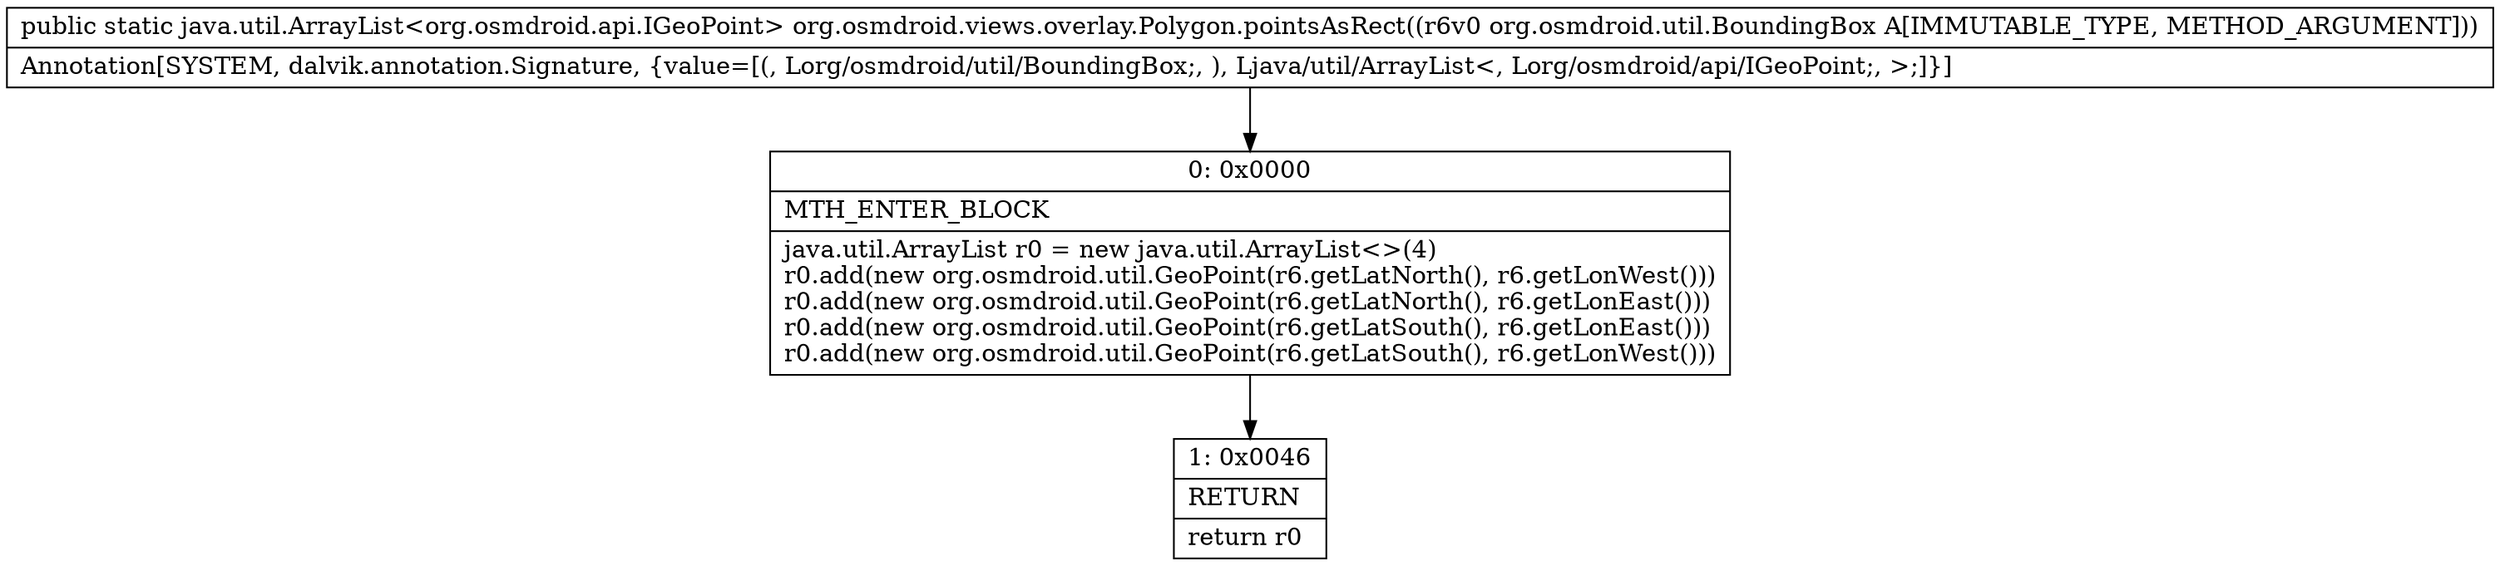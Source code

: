 digraph "CFG fororg.osmdroid.views.overlay.Polygon.pointsAsRect(Lorg\/osmdroid\/util\/BoundingBox;)Ljava\/util\/ArrayList;" {
Node_0 [shape=record,label="{0\:\ 0x0000|MTH_ENTER_BLOCK\l|java.util.ArrayList r0 = new java.util.ArrayList\<\>(4)\lr0.add(new org.osmdroid.util.GeoPoint(r6.getLatNorth(), r6.getLonWest()))\lr0.add(new org.osmdroid.util.GeoPoint(r6.getLatNorth(), r6.getLonEast()))\lr0.add(new org.osmdroid.util.GeoPoint(r6.getLatSouth(), r6.getLonEast()))\lr0.add(new org.osmdroid.util.GeoPoint(r6.getLatSouth(), r6.getLonWest()))\l}"];
Node_1 [shape=record,label="{1\:\ 0x0046|RETURN\l|return r0\l}"];
MethodNode[shape=record,label="{public static java.util.ArrayList\<org.osmdroid.api.IGeoPoint\> org.osmdroid.views.overlay.Polygon.pointsAsRect((r6v0 org.osmdroid.util.BoundingBox A[IMMUTABLE_TYPE, METHOD_ARGUMENT]))  | Annotation[SYSTEM, dalvik.annotation.Signature, \{value=[(, Lorg\/osmdroid\/util\/BoundingBox;, ), Ljava\/util\/ArrayList\<, Lorg\/osmdroid\/api\/IGeoPoint;, \>;]\}]\l}"];
MethodNode -> Node_0;
Node_0 -> Node_1;
}

